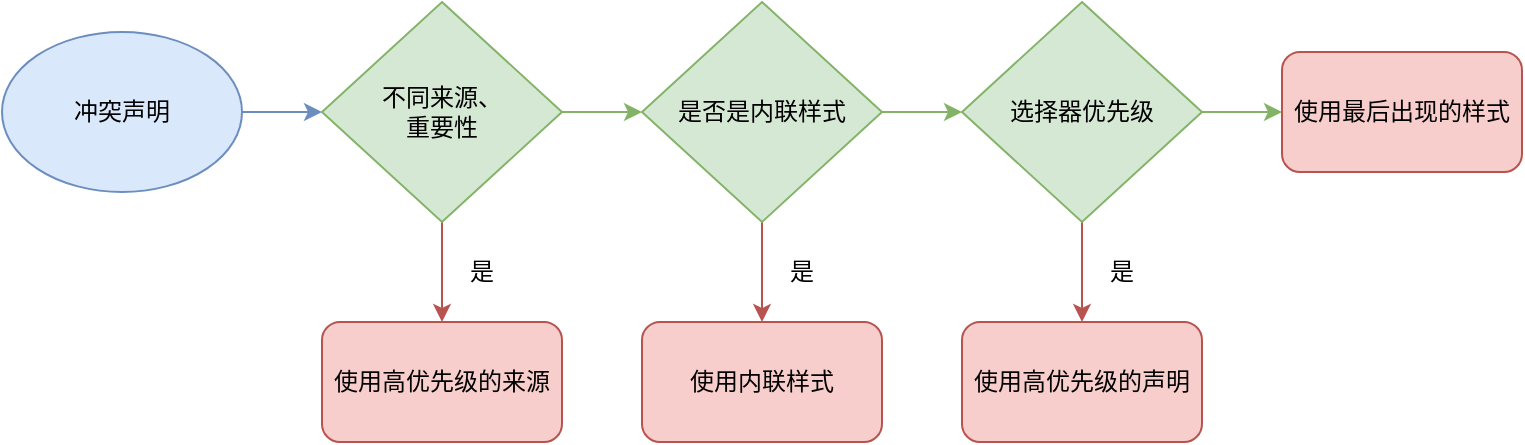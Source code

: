 <mxfile version="20.8.16" type="device"><diagram name="第 1 页" id="G6SkW7hMQWtq_v9gHGLt"><mxGraphModel dx="954" dy="612" grid="1" gridSize="10" guides="1" tooltips="1" connect="1" arrows="1" fold="1" page="1" pageScale="1" pageWidth="827" pageHeight="1169" math="0" shadow="0"><root><mxCell id="0"/><mxCell id="1" parent="0"/><mxCell id="2_YfI8F-E3hB9Fk5aE2z-8" style="edgeStyle=orthogonalEdgeStyle;rounded=0;orthogonalLoop=1;jettySize=auto;html=1;entryX=0;entryY=0.5;entryDx=0;entryDy=0;fillColor=#dae8fc;strokeColor=#6c8ebf;" edge="1" parent="1" source="2_YfI8F-E3hB9Fk5aE2z-2" target="2_YfI8F-E3hB9Fk5aE2z-3"><mxGeometry relative="1" as="geometry"/></mxCell><mxCell id="2_YfI8F-E3hB9Fk5aE2z-2" value="冲突声明" style="ellipse;whiteSpace=wrap;html=1;fillColor=#dae8fc;strokeColor=#6c8ebf;" vertex="1" parent="1"><mxGeometry x="40" y="95" width="120" height="80" as="geometry"/></mxCell><mxCell id="2_YfI8F-E3hB9Fk5aE2z-9" style="edgeStyle=orthogonalEdgeStyle;rounded=0;orthogonalLoop=1;jettySize=auto;html=1;entryX=0;entryY=0.5;entryDx=0;entryDy=0;fillColor=#d5e8d4;strokeColor=#82b366;" edge="1" parent="1" source="2_YfI8F-E3hB9Fk5aE2z-3" target="2_YfI8F-E3hB9Fk5aE2z-4"><mxGeometry relative="1" as="geometry"/></mxCell><mxCell id="2_YfI8F-E3hB9Fk5aE2z-15" style="edgeStyle=orthogonalEdgeStyle;rounded=0;orthogonalLoop=1;jettySize=auto;html=1;entryX=0.5;entryY=0;entryDx=0;entryDy=0;fillColor=#f8cecc;strokeColor=#b85450;" edge="1" parent="1" source="2_YfI8F-E3hB9Fk5aE2z-3" target="2_YfI8F-E3hB9Fk5aE2z-12"><mxGeometry relative="1" as="geometry"/></mxCell><mxCell id="2_YfI8F-E3hB9Fk5aE2z-3" value="不同来源、&lt;br&gt;重要性" style="rhombus;whiteSpace=wrap;html=1;fillColor=#d5e8d4;strokeColor=#82b366;" vertex="1" parent="1"><mxGeometry x="200" y="80" width="120" height="110" as="geometry"/></mxCell><mxCell id="2_YfI8F-E3hB9Fk5aE2z-10" style="edgeStyle=orthogonalEdgeStyle;rounded=0;orthogonalLoop=1;jettySize=auto;html=1;entryX=0;entryY=0.5;entryDx=0;entryDy=0;fillColor=#d5e8d4;strokeColor=#82b366;" edge="1" parent="1" source="2_YfI8F-E3hB9Fk5aE2z-4" target="2_YfI8F-E3hB9Fk5aE2z-5"><mxGeometry relative="1" as="geometry"/></mxCell><mxCell id="2_YfI8F-E3hB9Fk5aE2z-16" style="edgeStyle=orthogonalEdgeStyle;rounded=0;orthogonalLoop=1;jettySize=auto;html=1;entryX=0.5;entryY=0;entryDx=0;entryDy=0;fillColor=#f8cecc;strokeColor=#b85450;" edge="1" parent="1" source="2_YfI8F-E3hB9Fk5aE2z-4" target="2_YfI8F-E3hB9Fk5aE2z-13"><mxGeometry relative="1" as="geometry"/></mxCell><mxCell id="2_YfI8F-E3hB9Fk5aE2z-4" value="是否是内联样式" style="rhombus;whiteSpace=wrap;html=1;fillColor=#d5e8d4;strokeColor=#82b366;" vertex="1" parent="1"><mxGeometry x="360" y="80" width="120" height="110" as="geometry"/></mxCell><mxCell id="2_YfI8F-E3hB9Fk5aE2z-11" style="edgeStyle=orthogonalEdgeStyle;rounded=0;orthogonalLoop=1;jettySize=auto;html=1;entryX=0;entryY=0.5;entryDx=0;entryDy=0;fillColor=#d5e8d4;strokeColor=#82b366;" edge="1" parent="1" source="2_YfI8F-E3hB9Fk5aE2z-5" target="2_YfI8F-E3hB9Fk5aE2z-7"><mxGeometry relative="1" as="geometry"/></mxCell><mxCell id="2_YfI8F-E3hB9Fk5aE2z-17" style="edgeStyle=orthogonalEdgeStyle;rounded=0;orthogonalLoop=1;jettySize=auto;html=1;entryX=0.5;entryY=0;entryDx=0;entryDy=0;fillColor=#f8cecc;strokeColor=#b85450;" edge="1" parent="1" source="2_YfI8F-E3hB9Fk5aE2z-5" target="2_YfI8F-E3hB9Fk5aE2z-14"><mxGeometry relative="1" as="geometry"/></mxCell><mxCell id="2_YfI8F-E3hB9Fk5aE2z-5" value="选择器优先级" style="rhombus;whiteSpace=wrap;html=1;fillColor=#d5e8d4;strokeColor=#82b366;" vertex="1" parent="1"><mxGeometry x="520" y="80" width="120" height="110" as="geometry"/></mxCell><mxCell id="2_YfI8F-E3hB9Fk5aE2z-7" value="使用最后出现的样式" style="rounded=1;whiteSpace=wrap;html=1;fillColor=#f8cecc;strokeColor=#b85450;" vertex="1" parent="1"><mxGeometry x="680" y="105" width="120" height="60" as="geometry"/></mxCell><mxCell id="2_YfI8F-E3hB9Fk5aE2z-12" value="使用高优先级的来源" style="rounded=1;whiteSpace=wrap;html=1;fillColor=#f8cecc;strokeColor=#b85450;" vertex="1" parent="1"><mxGeometry x="200" y="240" width="120" height="60" as="geometry"/></mxCell><mxCell id="2_YfI8F-E3hB9Fk5aE2z-13" value="使用内联样式" style="rounded=1;whiteSpace=wrap;html=1;fillColor=#f8cecc;strokeColor=#b85450;" vertex="1" parent="1"><mxGeometry x="360" y="240" width="120" height="60" as="geometry"/></mxCell><mxCell id="2_YfI8F-E3hB9Fk5aE2z-14" value="使用高优先级的声明" style="rounded=1;whiteSpace=wrap;html=1;fillColor=#f8cecc;strokeColor=#b85450;" vertex="1" parent="1"><mxGeometry x="520" y="240" width="120" height="60" as="geometry"/></mxCell><mxCell id="2_YfI8F-E3hB9Fk5aE2z-18" value="是" style="text;html=1;strokeColor=none;fillColor=none;align=center;verticalAlign=middle;whiteSpace=wrap;rounded=0;" vertex="1" parent="1"><mxGeometry x="260" y="200" width="40" height="30" as="geometry"/></mxCell><mxCell id="2_YfI8F-E3hB9Fk5aE2z-19" value="是" style="text;html=1;strokeColor=none;fillColor=none;align=center;verticalAlign=middle;whiteSpace=wrap;rounded=0;" vertex="1" parent="1"><mxGeometry x="420" y="200" width="40" height="30" as="geometry"/></mxCell><mxCell id="2_YfI8F-E3hB9Fk5aE2z-20" value="是" style="text;html=1;strokeColor=none;fillColor=none;align=center;verticalAlign=middle;whiteSpace=wrap;rounded=0;" vertex="1" parent="1"><mxGeometry x="580" y="200" width="40" height="30" as="geometry"/></mxCell></root></mxGraphModel></diagram></mxfile>